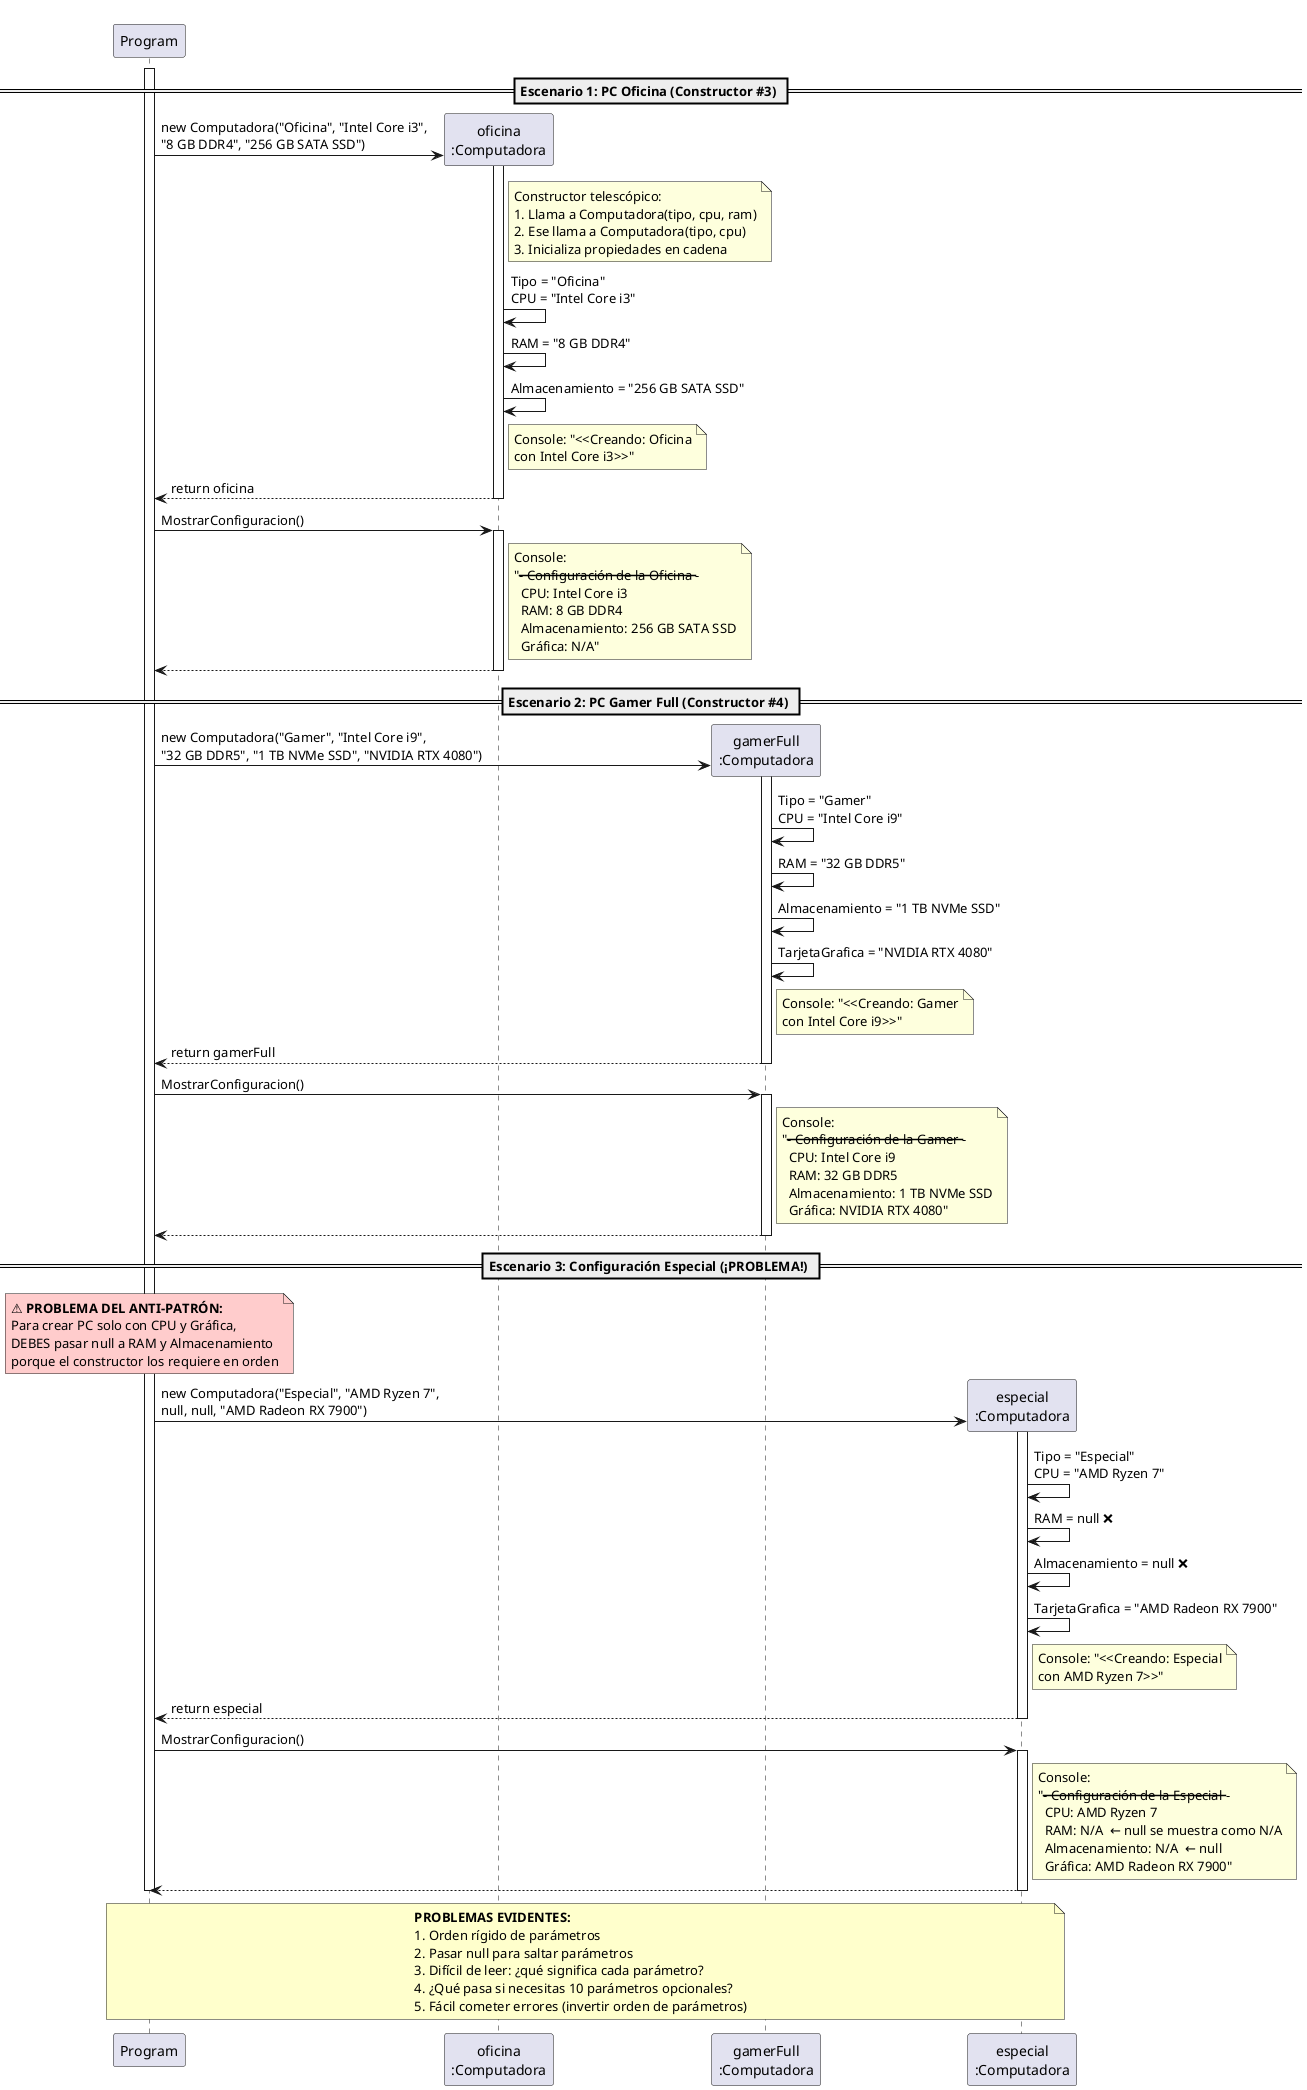 @startuml
participant Program
participant "oficina\n:Computadora" as Oficina
participant "gamerFull\n:Computadora" as Gamer
participant "especial\n:Computadora" as Especial

activate Program

== Escenario 1: PC Oficina (Constructor #3) ==

create Oficina
Program -> Oficina: new Computadora("Oficina", "Intel Core i3",\n"8 GB DDR4", "256 GB SATA SSD")
activate Oficina

note right of Oficina
  Constructor telescópico:
  1. Llama a Computadora(tipo, cpu, ram)
  2. Ese llama a Computadora(tipo, cpu)
  3. Inicializa propiedades en cadena
end note

Oficina -> Oficina: Tipo = "Oficina"\nCPU = "Intel Core i3"
Oficina -> Oficina: RAM = "8 GB DDR4"
Oficina -> Oficina: Almacenamiento = "256 GB SATA SSD"
note right of Oficina: Console: "<<Creando: Oficina\ncon Intel Core i3>>"

Oficina --> Program: return oficina
deactivate Oficina

Program -> Oficina: MostrarConfiguracion()
activate Oficina
note right of Oficina
  Console:
  "--- Configuración de la Oficina ---
    CPU: Intel Core i3
    RAM: 8 GB DDR4
    Almacenamiento: 256 GB SATA SSD
    Gráfica: N/A"
end note
Oficina --> Program
deactivate Oficina

== Escenario 2: PC Gamer Full (Constructor #4) ==

create Gamer
Program -> Gamer: new Computadora("Gamer", "Intel Core i9",\n"32 GB DDR5", "1 TB NVMe SSD", "NVIDIA RTX 4080")
activate Gamer

Gamer -> Gamer: Tipo = "Gamer"\nCPU = "Intel Core i9"
Gamer -> Gamer: RAM = "32 GB DDR5"
Gamer -> Gamer: Almacenamiento = "1 TB NVMe SSD"
Gamer -> Gamer: TarjetaGrafica = "NVIDIA RTX 4080"
note right of Gamer: Console: "<<Creando: Gamer\ncon Intel Core i9>>"

Gamer --> Program: return gamerFull
deactivate Gamer

Program -> Gamer: MostrarConfiguracion()
activate Gamer
note right of Gamer
  Console:
  "--- Configuración de la Gamer ---
    CPU: Intel Core i9
    RAM: 32 GB DDR5
    Almacenamiento: 1 TB NVMe SSD
    Gráfica: NVIDIA RTX 4080"
end note
Gamer --> Program
deactivate Gamer

== Escenario 3: Configuración Especial (¡PROBLEMA!) ==

note over Program #ffcccc
  ⚠️ **PROBLEMA DEL ANTI-PATRÓN:**
  Para crear PC solo con CPU y Gráfica,
  DEBES pasar null a RAM y Almacenamiento
  porque el constructor los requiere en orden
end note

create Especial
Program -> Especial: new Computadora("Especial", "AMD Ryzen 7",\nnull, null, "AMD Radeon RX 7900")
activate Especial

Especial -> Especial: Tipo = "Especial"\nCPU = "AMD Ryzen 7"
Especial -> Especial: RAM = null ❌
Especial -> Especial: Almacenamiento = null ❌
Especial -> Especial: TarjetaGrafica = "AMD Radeon RX 7900"
note right of Especial: Console: "<<Creando: Especial\ncon AMD Ryzen 7>>"

Especial --> Program: return especial
deactivate Especial

Program -> Especial: MostrarConfiguracion()
activate Especial
note right of Especial
  Console:
  "--- Configuración de la Especial ---
    CPU: AMD Ryzen 7
    RAM: N/A  ← null se muestra como N/A
    Almacenamiento: N/A  ← null
    Gráfica: AMD Radeon RX 7900"
end note
Especial --> Program
deactivate Especial

deactivate Program

note over Program, Especial #ffffcc
  **PROBLEMAS EVIDENTES:**
  1. Orden rígido de parámetros
  2. Pasar null para saltar parámetros
  3. Difícil de leer: ¿qué significa cada parámetro?
  4. ¿Qué pasa si necesitas 10 parámetros opcionales?
  5. Fácil cometer errores (invertir orden de parámetros)
end note

@enduml
